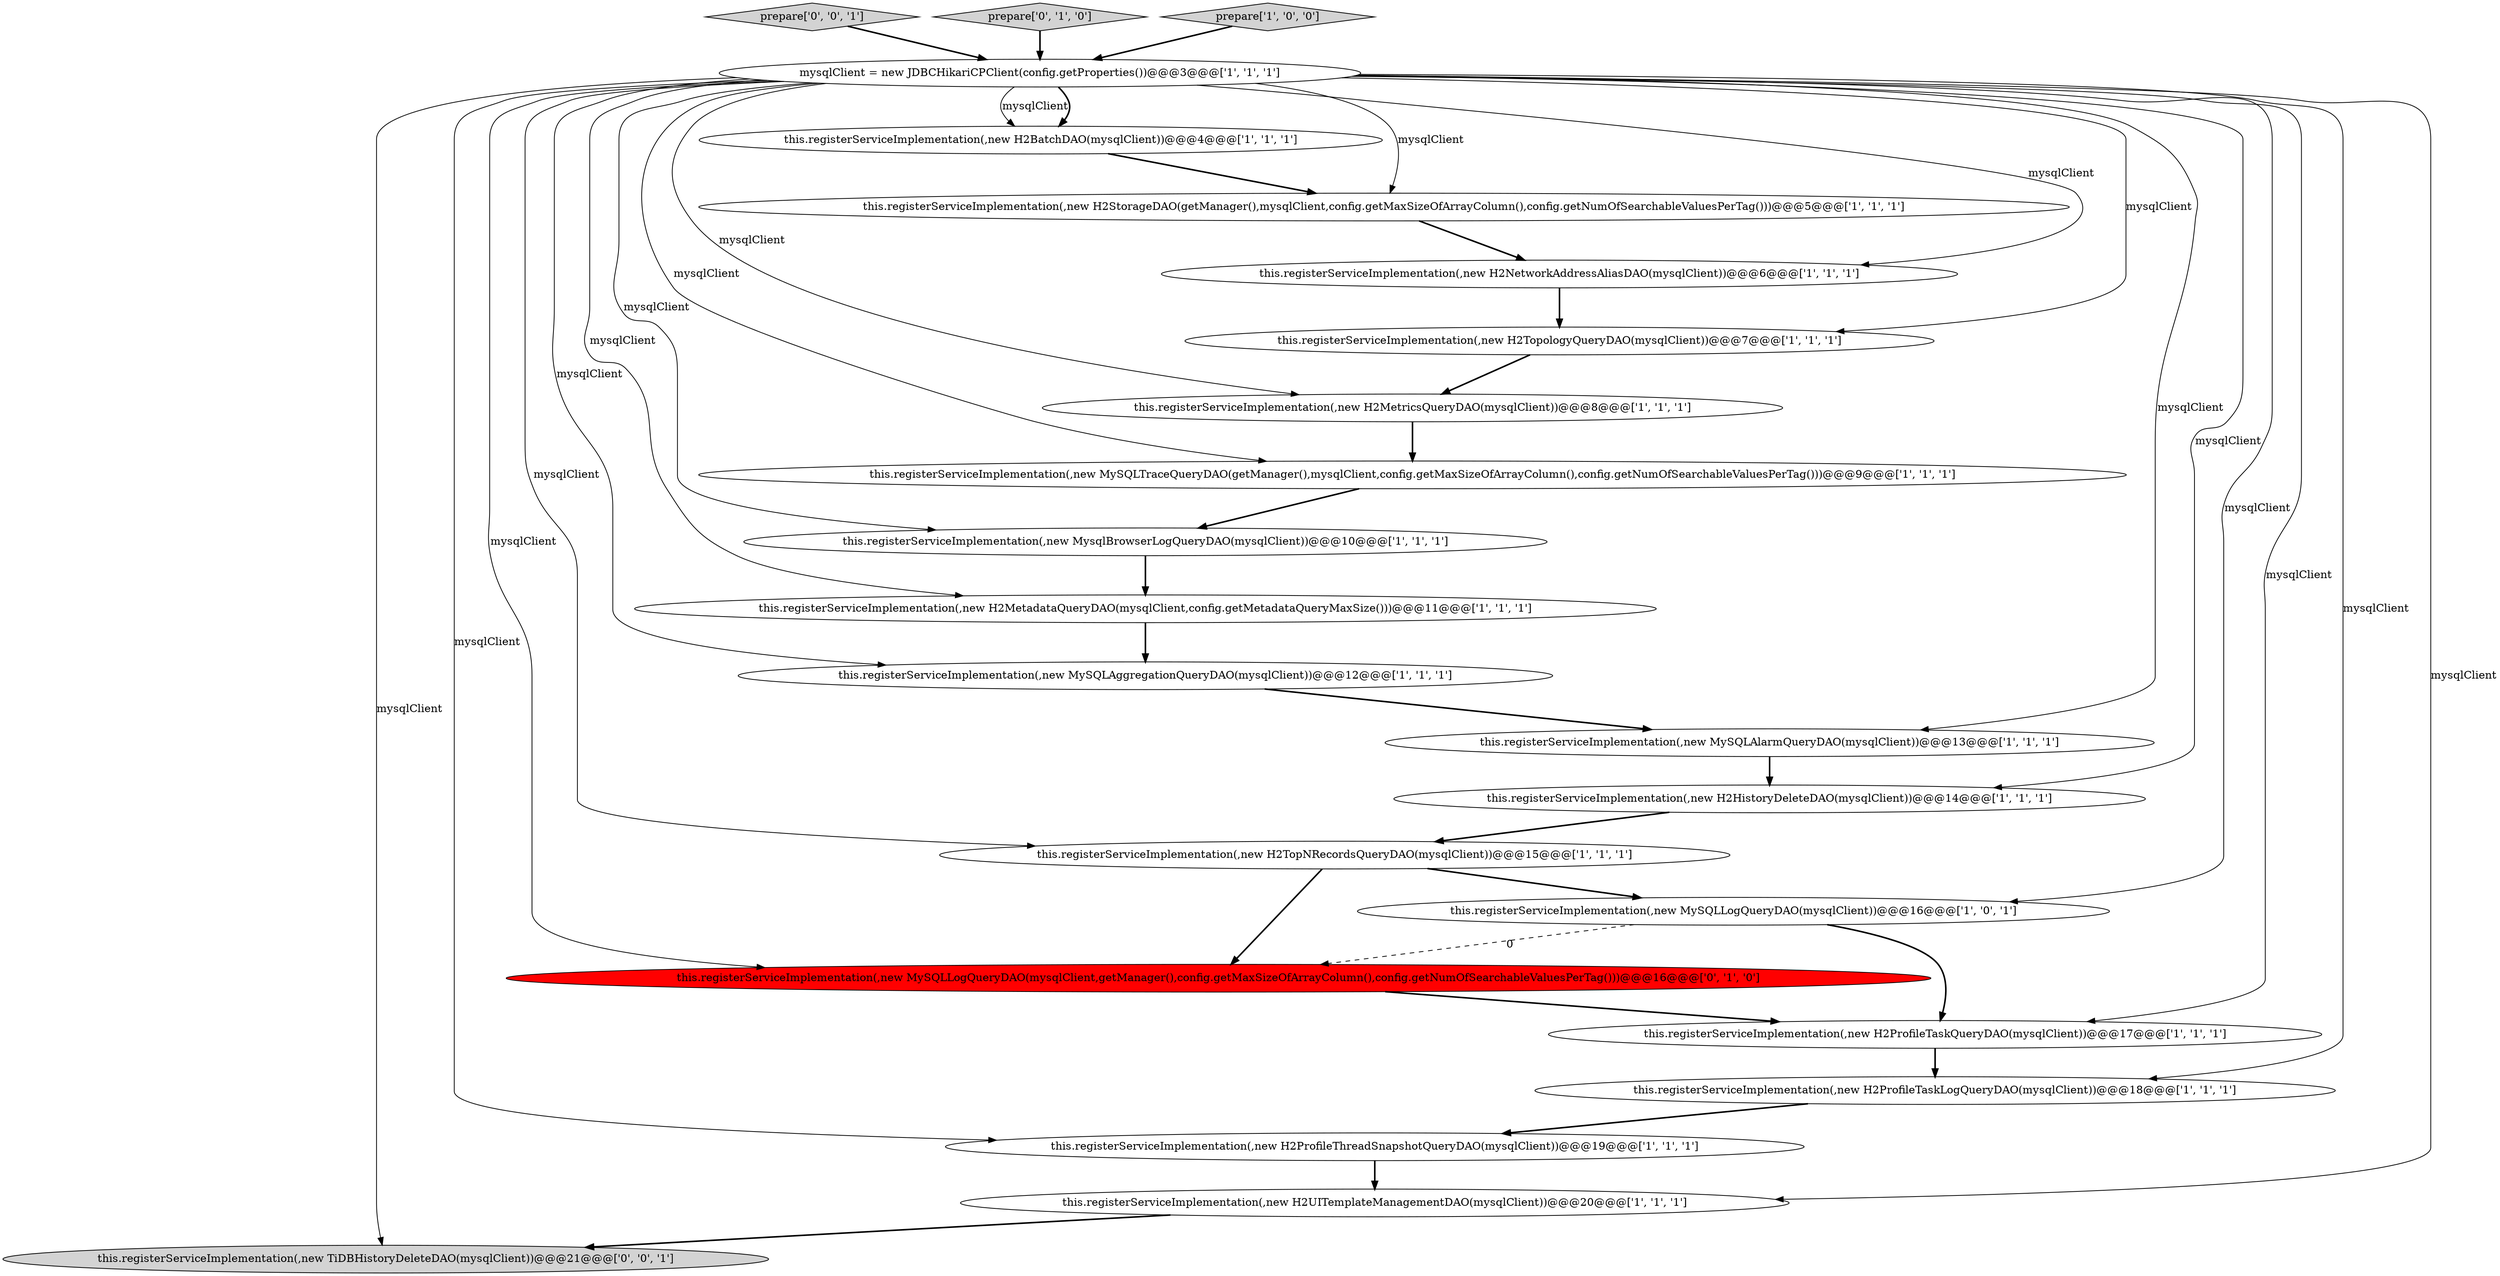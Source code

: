 digraph {
13 [style = filled, label = "this.registerServiceImplementation(,new MySQLAggregationQueryDAO(mysqlClient))@@@12@@@['1', '1', '1']", fillcolor = white, shape = ellipse image = "AAA0AAABBB1BBB"];
7 [style = filled, label = "this.registerServiceImplementation(,new H2ProfileTaskLogQueryDAO(mysqlClient))@@@18@@@['1', '1', '1']", fillcolor = white, shape = ellipse image = "AAA0AAABBB1BBB"];
22 [style = filled, label = "prepare['0', '0', '1']", fillcolor = lightgray, shape = diamond image = "AAA0AAABBB3BBB"];
18 [style = filled, label = "this.registerServiceImplementation(,new H2MetadataQueryDAO(mysqlClient,config.getMetadataQueryMaxSize()))@@@11@@@['1', '1', '1']", fillcolor = white, shape = ellipse image = "AAA0AAABBB1BBB"];
8 [style = filled, label = "this.registerServiceImplementation(,new MySQLLogQueryDAO(mysqlClient))@@@16@@@['1', '0', '1']", fillcolor = white, shape = ellipse image = "AAA0AAABBB1BBB"];
14 [style = filled, label = "this.registerServiceImplementation(,new MySQLTraceQueryDAO(getManager(),mysqlClient,config.getMaxSizeOfArrayColumn(),config.getNumOfSearchableValuesPerTag()))@@@9@@@['1', '1', '1']", fillcolor = white, shape = ellipse image = "AAA0AAABBB1BBB"];
10 [style = filled, label = "this.registerServiceImplementation(,new H2ProfileThreadSnapshotQueryDAO(mysqlClient))@@@19@@@['1', '1', '1']", fillcolor = white, shape = ellipse image = "AAA0AAABBB1BBB"];
12 [style = filled, label = "this.registerServiceImplementation(,new H2StorageDAO(getManager(),mysqlClient,config.getMaxSizeOfArrayColumn(),config.getNumOfSearchableValuesPerTag()))@@@5@@@['1', '1', '1']", fillcolor = white, shape = ellipse image = "AAA0AAABBB1BBB"];
0 [style = filled, label = "this.registerServiceImplementation(,new H2MetricsQueryDAO(mysqlClient))@@@8@@@['1', '1', '1']", fillcolor = white, shape = ellipse image = "AAA0AAABBB1BBB"];
1 [style = filled, label = "this.registerServiceImplementation(,new H2TopologyQueryDAO(mysqlClient))@@@7@@@['1', '1', '1']", fillcolor = white, shape = ellipse image = "AAA0AAABBB1BBB"];
20 [style = filled, label = "this.registerServiceImplementation(,new MySQLLogQueryDAO(mysqlClient,getManager(),config.getMaxSizeOfArrayColumn(),config.getNumOfSearchableValuesPerTag()))@@@16@@@['0', '1', '0']", fillcolor = red, shape = ellipse image = "AAA1AAABBB2BBB"];
16 [style = filled, label = "this.registerServiceImplementation(,new MysqlBrowserLogQueryDAO(mysqlClient))@@@10@@@['1', '1', '1']", fillcolor = white, shape = ellipse image = "AAA0AAABBB1BBB"];
19 [style = filled, label = "prepare['0', '1', '0']", fillcolor = lightgray, shape = diamond image = "AAA0AAABBB2BBB"];
21 [style = filled, label = "this.registerServiceImplementation(,new TiDBHistoryDeleteDAO(mysqlClient))@@@21@@@['0', '0', '1']", fillcolor = lightgray, shape = ellipse image = "AAA0AAABBB3BBB"];
17 [style = filled, label = "this.registerServiceImplementation(,new H2TopNRecordsQueryDAO(mysqlClient))@@@15@@@['1', '1', '1']", fillcolor = white, shape = ellipse image = "AAA0AAABBB1BBB"];
9 [style = filled, label = "this.registerServiceImplementation(,new H2HistoryDeleteDAO(mysqlClient))@@@14@@@['1', '1', '1']", fillcolor = white, shape = ellipse image = "AAA0AAABBB1BBB"];
2 [style = filled, label = "mysqlClient = new JDBCHikariCPClient(config.getProperties())@@@3@@@['1', '1', '1']", fillcolor = white, shape = ellipse image = "AAA0AAABBB1BBB"];
11 [style = filled, label = "this.registerServiceImplementation(,new H2BatchDAO(mysqlClient))@@@4@@@['1', '1', '1']", fillcolor = white, shape = ellipse image = "AAA0AAABBB1BBB"];
15 [style = filled, label = "this.registerServiceImplementation(,new MySQLAlarmQueryDAO(mysqlClient))@@@13@@@['1', '1', '1']", fillcolor = white, shape = ellipse image = "AAA0AAABBB1BBB"];
4 [style = filled, label = "this.registerServiceImplementation(,new H2ProfileTaskQueryDAO(mysqlClient))@@@17@@@['1', '1', '1']", fillcolor = white, shape = ellipse image = "AAA0AAABBB1BBB"];
6 [style = filled, label = "this.registerServiceImplementation(,new H2UITemplateManagementDAO(mysqlClient))@@@20@@@['1', '1', '1']", fillcolor = white, shape = ellipse image = "AAA0AAABBB1BBB"];
5 [style = filled, label = "this.registerServiceImplementation(,new H2NetworkAddressAliasDAO(mysqlClient))@@@6@@@['1', '1', '1']", fillcolor = white, shape = ellipse image = "AAA0AAABBB1BBB"];
3 [style = filled, label = "prepare['1', '0', '0']", fillcolor = lightgray, shape = diamond image = "AAA0AAABBB1BBB"];
14->16 [style = bold, label=""];
17->8 [style = bold, label=""];
2->4 [style = solid, label="mysqlClient"];
16->18 [style = bold, label=""];
2->1 [style = solid, label="mysqlClient"];
22->2 [style = bold, label=""];
12->5 [style = bold, label=""];
2->13 [style = solid, label="mysqlClient"];
7->10 [style = bold, label=""];
6->21 [style = bold, label=""];
8->20 [style = dashed, label="0"];
9->17 [style = bold, label=""];
11->12 [style = bold, label=""];
2->9 [style = solid, label="mysqlClient"];
1->0 [style = bold, label=""];
19->2 [style = bold, label=""];
2->15 [style = solid, label="mysqlClient"];
10->6 [style = bold, label=""];
2->21 [style = solid, label="mysqlClient"];
4->7 [style = bold, label=""];
20->4 [style = bold, label=""];
2->14 [style = solid, label="mysqlClient"];
5->1 [style = bold, label=""];
2->16 [style = solid, label="mysqlClient"];
2->10 [style = solid, label="mysqlClient"];
0->14 [style = bold, label=""];
3->2 [style = bold, label=""];
2->11 [style = solid, label="mysqlClient"];
2->18 [style = solid, label="mysqlClient"];
15->9 [style = bold, label=""];
2->17 [style = solid, label="mysqlClient"];
18->13 [style = bold, label=""];
13->15 [style = bold, label=""];
8->4 [style = bold, label=""];
2->6 [style = solid, label="mysqlClient"];
2->20 [style = solid, label="mysqlClient"];
2->5 [style = solid, label="mysqlClient"];
2->0 [style = solid, label="mysqlClient"];
2->12 [style = solid, label="mysqlClient"];
2->11 [style = bold, label=""];
2->7 [style = solid, label="mysqlClient"];
17->20 [style = bold, label=""];
2->8 [style = solid, label="mysqlClient"];
}
